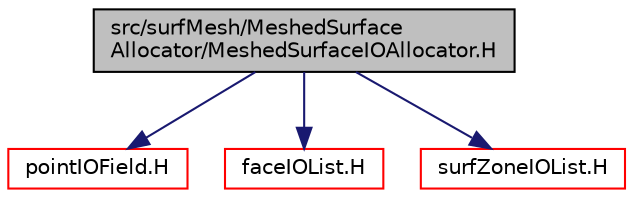 digraph "src/surfMesh/MeshedSurfaceAllocator/MeshedSurfaceIOAllocator.H"
{
  bgcolor="transparent";
  edge [fontname="Helvetica",fontsize="10",labelfontname="Helvetica",labelfontsize="10"];
  node [fontname="Helvetica",fontsize="10",shape=record];
  Node1 [label="src/surfMesh/MeshedSurface\lAllocator/MeshedSurfaceIOAllocator.H",height=0.2,width=0.4,color="black", fillcolor="grey75", style="filled", fontcolor="black"];
  Node1 -> Node2 [color="midnightblue",fontsize="10",style="solid",fontname="Helvetica"];
  Node2 [label="pointIOField.H",height=0.2,width=0.4,color="red",URL="$a08910.html"];
  Node1 -> Node3 [color="midnightblue",fontsize="10",style="solid",fontname="Helvetica"];
  Node3 [label="faceIOList.H",height=0.2,width=0.4,color="red",URL="$a08667.html"];
  Node1 -> Node4 [color="midnightblue",fontsize="10",style="solid",fontname="Helvetica"];
  Node4 [label="surfZoneIOList.H",height=0.2,width=0.4,color="red",URL="$a10144.html"];
}
